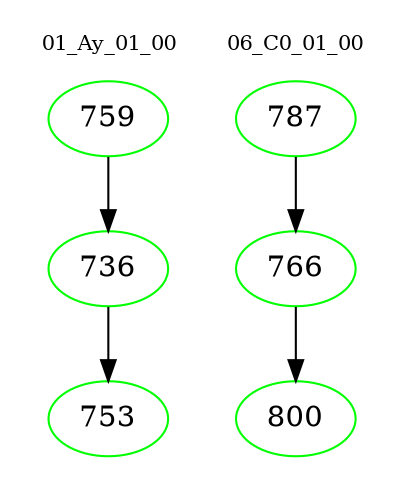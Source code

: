 digraph{
subgraph cluster_0 {
color = white
label = "01_Ay_01_00";
fontsize=10;
T0_759 [label="759", color="green"]
T0_759 -> T0_736 [color="black"]
T0_736 [label="736", color="green"]
T0_736 -> T0_753 [color="black"]
T0_753 [label="753", color="green"]
}
subgraph cluster_1 {
color = white
label = "06_C0_01_00";
fontsize=10;
T1_787 [label="787", color="green"]
T1_787 -> T1_766 [color="black"]
T1_766 [label="766", color="green"]
T1_766 -> T1_800 [color="black"]
T1_800 [label="800", color="green"]
}
}
